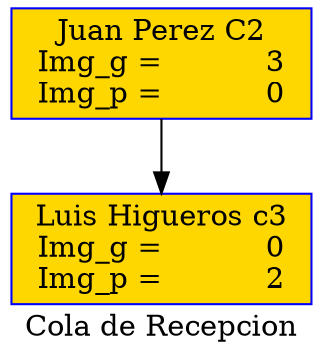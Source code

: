  digraph Cola_recepcion {
 label= "Cola de Recepcion";
     node [shape=box, style=filled, color=blue, fillcolor=gold];
     "Node           1 " [label="Juan Perez C2\n Img_g =           3 \n Img_p =           0 "];
     "Node           1 " -> "Node           2 ";
     "Node           2 " [label="Luis Higueros c3\n Img_g =           0 \n Img_p =           2 "];
 }
